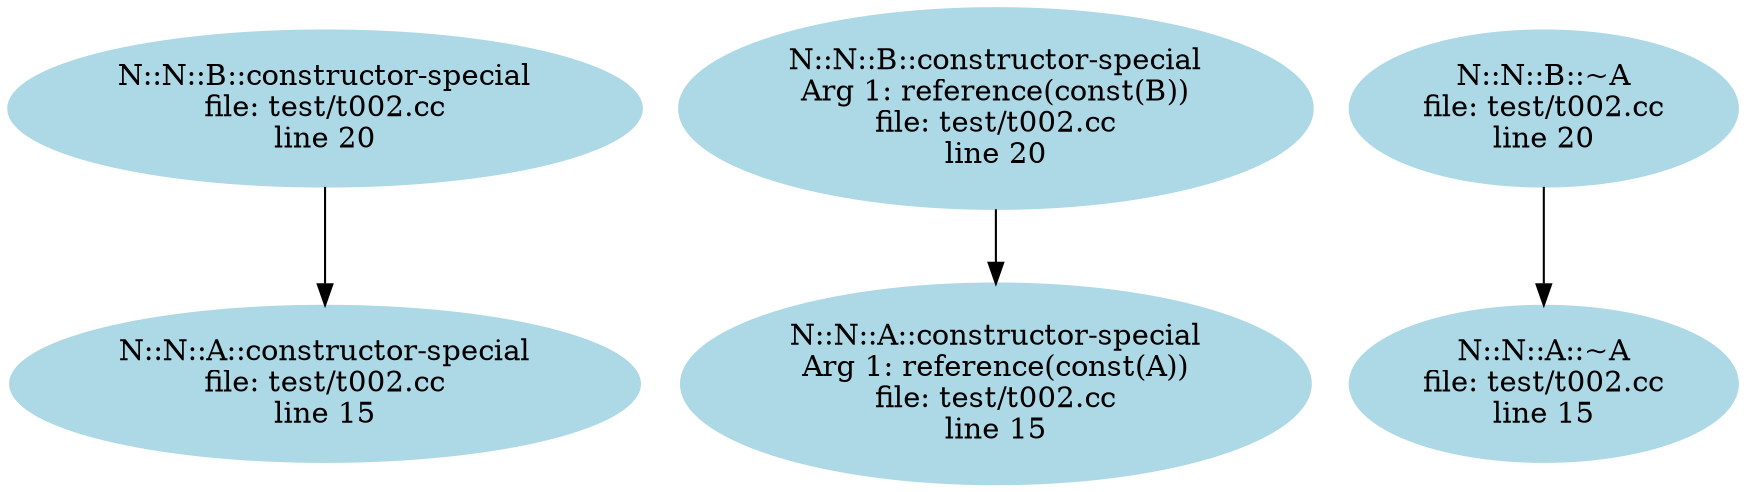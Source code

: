 digraph "CFG" {
    node [ color = "lightblue", style = filled ];
    edge [ arrowtail=odot ];
    "3" [pos="136,-150", label="N::N::A::constructor-special\nfile: test/t002.cc\nline 15"];
    "2" [pos="136,0", label="N::N::B::constructor-special\nfile: test/t002.cc\nline 20"];
    "2" -> "3";
    "1" [pos="408,-150", label="N::N::A::constructor-special\nArg 1: reference(const(A))\nfile: test/t002.cc\nline 15"];
    "0" [pos="408,0", label="N::N::B::constructor-special\nArg 1: reference(const(B))\nfile: test/t002.cc\nline 20"];
    "0" -> "1";
    "5" [pos="635,-150", label="N::N::A::~A\nfile: test/t002.cc\nline 15"];
    "4" [pos="635,0", label="N::N::B::~A\nfile: test/t002.cc\nline 20"];
    "4" -> "5";
}
